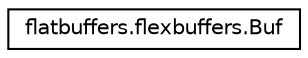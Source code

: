 digraph "Graphical Class Hierarchy"
{
 // LATEX_PDF_SIZE
  edge [fontname="Helvetica",fontsize="10",labelfontname="Helvetica",labelfontsize="10"];
  node [fontname="Helvetica",fontsize="10",shape=record];
  rankdir="LR";
  Node0 [label="flatbuffers.flexbuffers.Buf",height=0.2,width=0.4,color="black", fillcolor="white", style="filled",URL="$classflatbuffers_1_1flexbuffers_1_1Buf.html",tooltip=" "];
}

